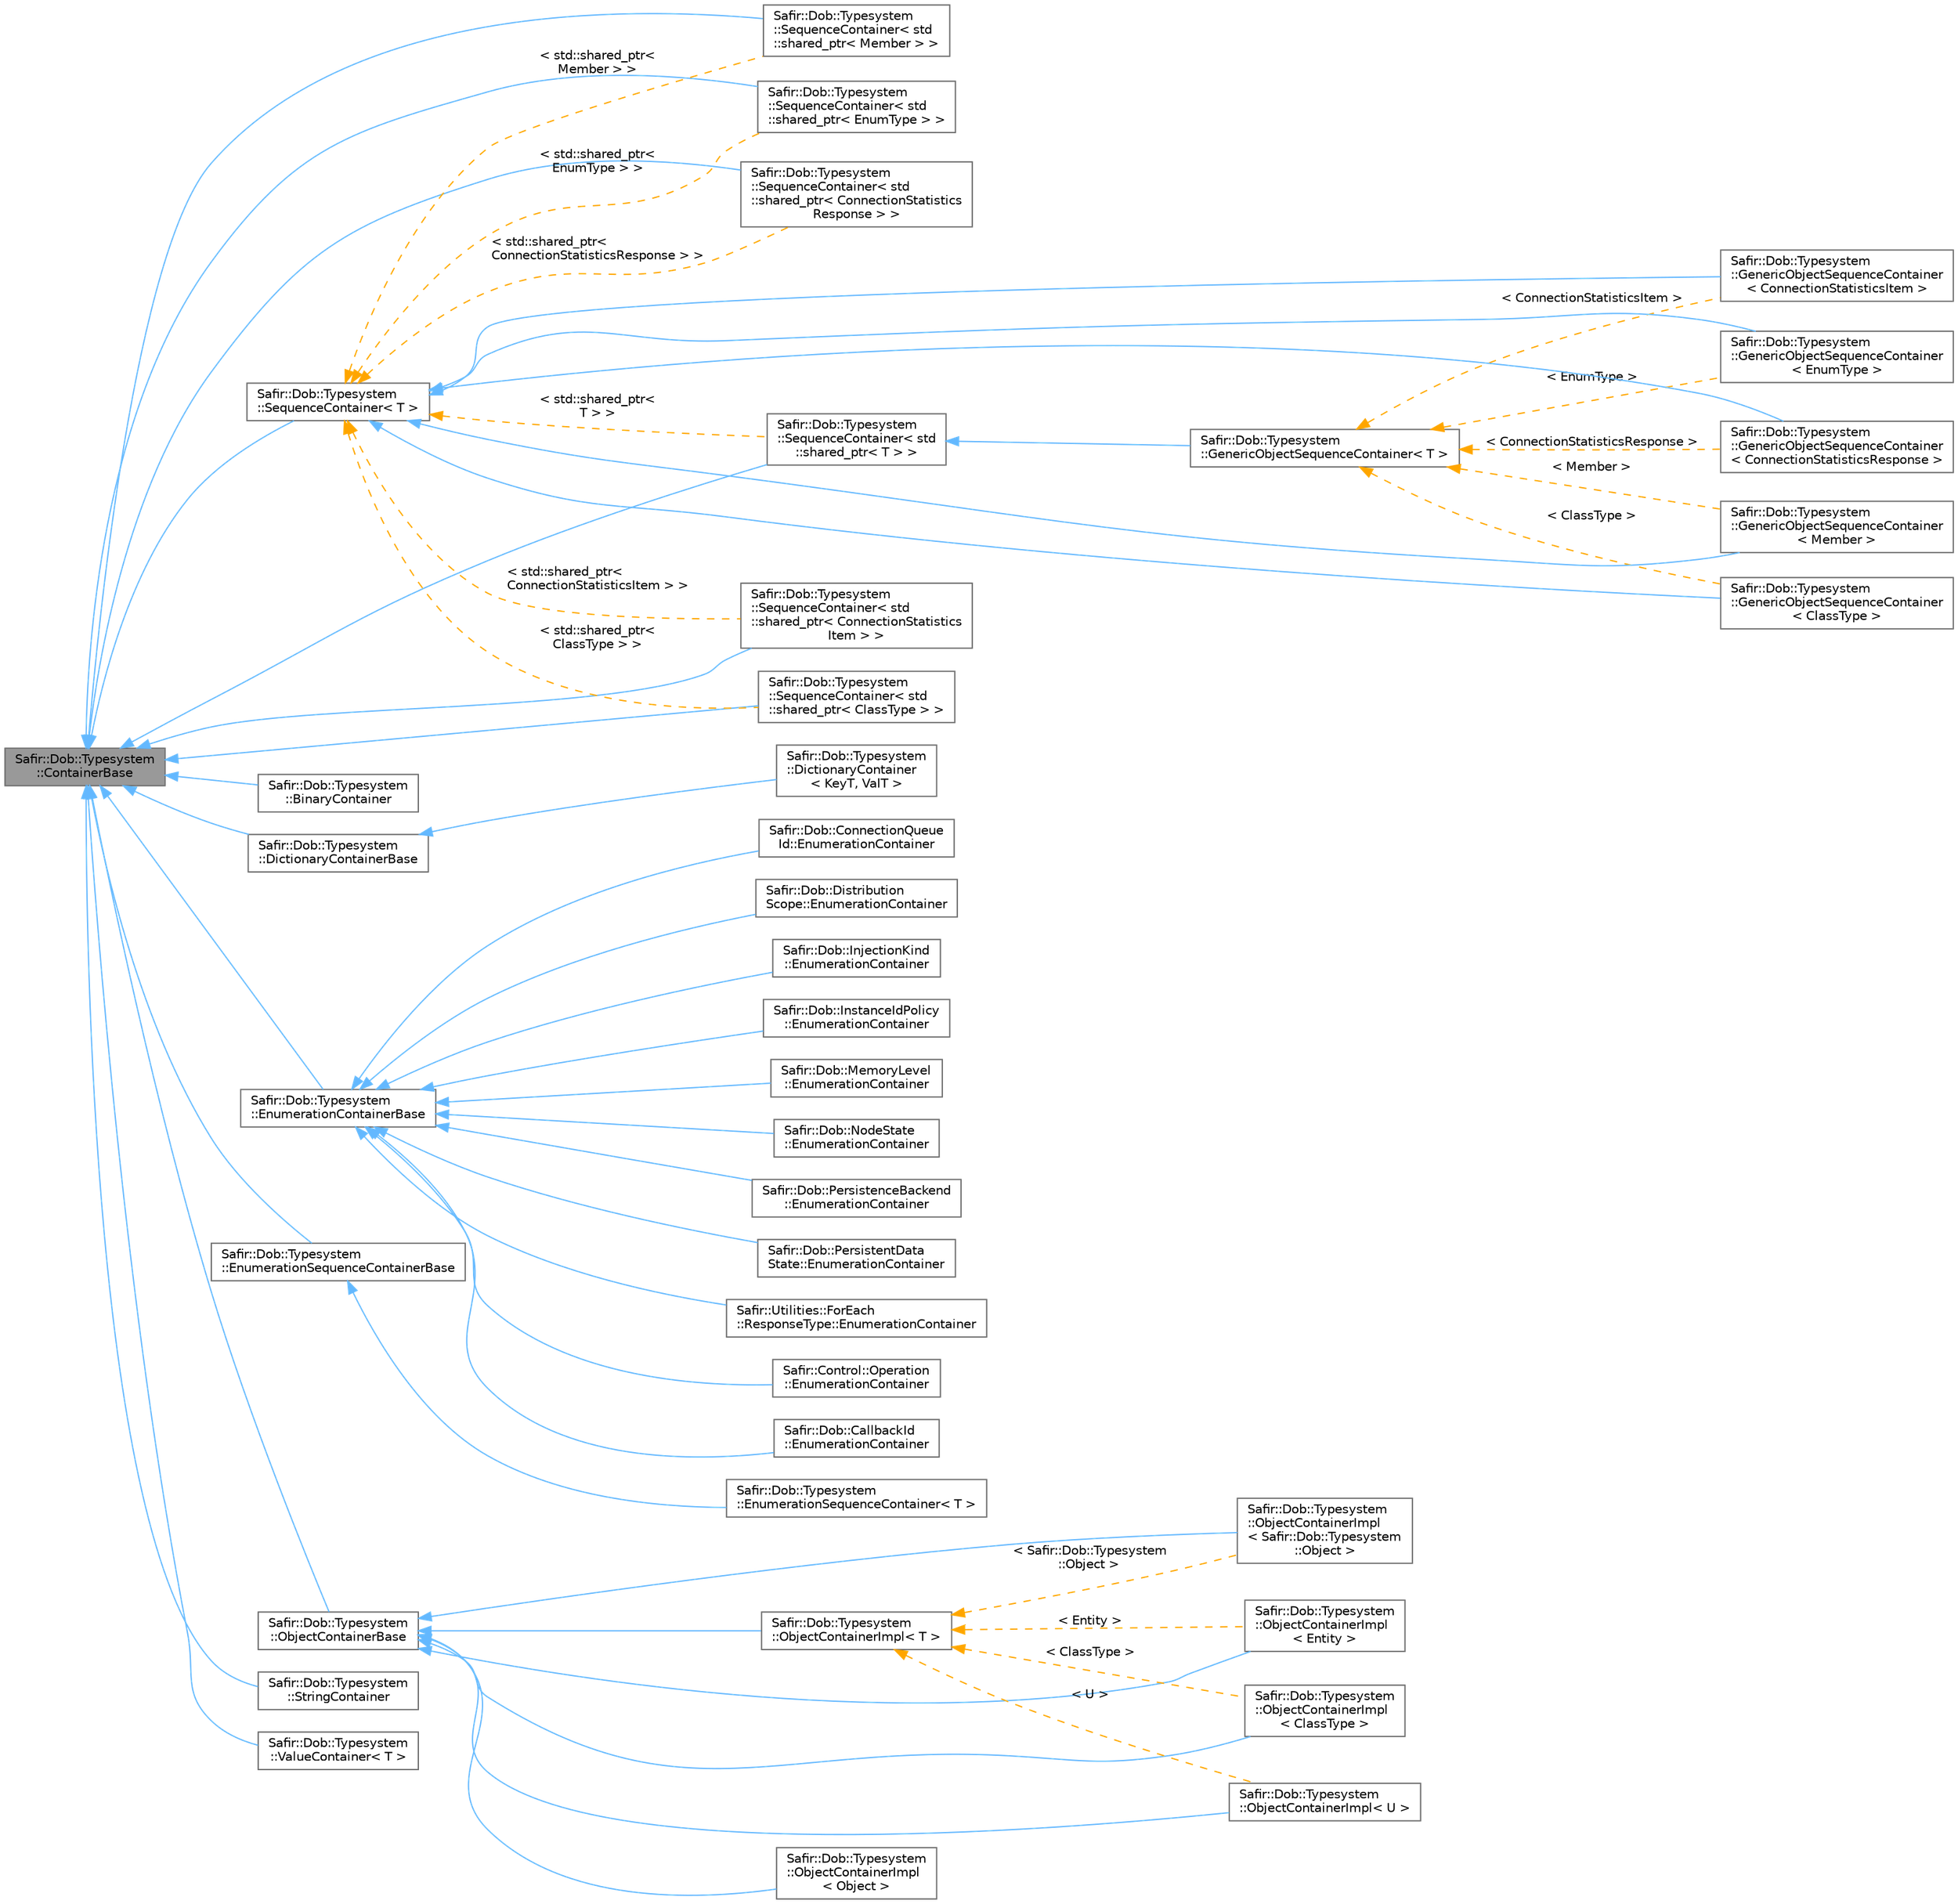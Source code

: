digraph "Safir::Dob::Typesystem::ContainerBase"
{
 // LATEX_PDF_SIZE
  bgcolor="transparent";
  edge [fontname=Helvetica,fontsize=10,labelfontname=Helvetica,labelfontsize=10];
  node [fontname=Helvetica,fontsize=10,shape=box,height=0.2,width=0.4];
  rankdir="LR";
  Node1 [label="Safir::Dob::Typesystem\l::ContainerBase",height=0.2,width=0.4,color="gray40", fillcolor="grey60", style="filled", fontcolor="black",tooltip="Base class for all Containers."];
  Node1 -> Node2 [dir="back",color="steelblue1",style="solid"];
  Node2 [label="Safir::Dob::Typesystem\l::SequenceContainer\< std\l::shared_ptr\< T \> \>",height=0.2,width=0.4,color="gray40", fillcolor="white", style="filled",URL="$a01527.html",tooltip=" "];
  Node2 -> Node3 [dir="back",color="steelblue1",style="solid"];
  Node3 [label="Safir::Dob::Typesystem\l::GenericObjectSequenceContainer\< T \>",height=0.2,width=0.4,color="gray40", fillcolor="white", style="filled",URL="$a01551.html",tooltip=" "];
  Node3 -> Node4 [dir="back",color="orange",style="dashed",label=" \< ConnectionStatisticsResponse \>" ];
  Node4 [label="Safir::Dob::Typesystem\l::GenericObjectSequenceContainer\l\< ConnectionStatisticsResponse \>",height=0.2,width=0.4,color="gray40", fillcolor="white", style="filled",URL="$a01551.html",tooltip=" "];
  Node3 -> Node5 [dir="back",color="orange",style="dashed",label=" \< ConnectionStatisticsItem \>" ];
  Node5 [label="Safir::Dob::Typesystem\l::GenericObjectSequenceContainer\l\< ConnectionStatisticsItem \>",height=0.2,width=0.4,color="gray40", fillcolor="white", style="filled",URL="$a01551.html",tooltip=" "];
  Node3 -> Node6 [dir="back",color="orange",style="dashed",label=" \< Member \>" ];
  Node6 [label="Safir::Dob::Typesystem\l::GenericObjectSequenceContainer\l\< Member \>",height=0.2,width=0.4,color="gray40", fillcolor="white", style="filled",URL="$a01551.html",tooltip=" "];
  Node3 -> Node7 [dir="back",color="orange",style="dashed",label=" \< ClassType \>" ];
  Node7 [label="Safir::Dob::Typesystem\l::GenericObjectSequenceContainer\l\< ClassType \>",height=0.2,width=0.4,color="gray40", fillcolor="white", style="filled",URL="$a01551.html",tooltip=" "];
  Node3 -> Node8 [dir="back",color="orange",style="dashed",label=" \< EnumType \>" ];
  Node8 [label="Safir::Dob::Typesystem\l::GenericObjectSequenceContainer\l\< EnumType \>",height=0.2,width=0.4,color="gray40", fillcolor="white", style="filled",URL="$a01551.html",tooltip=" "];
  Node1 -> Node9 [dir="back",color="steelblue1",style="solid"];
  Node9 [label="Safir::Dob::Typesystem\l::SequenceContainer\< std\l::shared_ptr\< ConnectionStatistics\lResponse \> \>",height=0.2,width=0.4,color="gray40", fillcolor="white", style="filled",URL="$a01527.html",tooltip=" "];
  Node1 -> Node10 [dir="back",color="steelblue1",style="solid"];
  Node10 [label="Safir::Dob::Typesystem\l::SequenceContainer\< std\l::shared_ptr\< ConnectionStatistics\lItem \> \>",height=0.2,width=0.4,color="gray40", fillcolor="white", style="filled",URL="$a01527.html",tooltip=" "];
  Node1 -> Node11 [dir="back",color="steelblue1",style="solid"];
  Node11 [label="Safir::Dob::Typesystem\l::SequenceContainer\< std\l::shared_ptr\< Member \> \>",height=0.2,width=0.4,color="gray40", fillcolor="white", style="filled",URL="$a01527.html",tooltip=" "];
  Node1 -> Node12 [dir="back",color="steelblue1",style="solid"];
  Node12 [label="Safir::Dob::Typesystem\l::SequenceContainer\< std\l::shared_ptr\< ClassType \> \>",height=0.2,width=0.4,color="gray40", fillcolor="white", style="filled",URL="$a01527.html",tooltip=" "];
  Node1 -> Node13 [dir="back",color="steelblue1",style="solid"];
  Node13 [label="Safir::Dob::Typesystem\l::SequenceContainer\< std\l::shared_ptr\< EnumType \> \>",height=0.2,width=0.4,color="gray40", fillcolor="white", style="filled",URL="$a01527.html",tooltip=" "];
  Node1 -> Node14 [dir="back",color="steelblue1",style="solid"];
  Node14 [label="Safir::Dob::Typesystem\l::BinaryContainer",height=0.2,width=0.4,color="gray40", fillcolor="white", style="filled",URL="$a01631.html",tooltip="Container for Binary."];
  Node1 -> Node15 [dir="back",color="steelblue1",style="solid"];
  Node15 [label="Safir::Dob::Typesystem\l::DictionaryContainerBase",height=0.2,width=0.4,color="gray40", fillcolor="white", style="filled",URL="$a01423.html",tooltip="Base class for all dictionary containers."];
  Node15 -> Node16 [dir="back",color="steelblue1",style="solid"];
  Node16 [label="Safir::Dob::Typesystem\l::DictionaryContainer\l\< KeyT, ValT \>",height=0.2,width=0.4,color="gray40", fillcolor="white", style="filled",URL="$a01427.html",tooltip="Container class for dictionaries of key value pairs."];
  Node1 -> Node17 [dir="back",color="steelblue1",style="solid"];
  Node17 [label="Safir::Dob::Typesystem\l::EnumerationContainerBase",height=0.2,width=0.4,color="gray40", fillcolor="white", style="filled",URL="$a01443.html",tooltip="Base class for containers of enumeration values."];
  Node17 -> Node18 [dir="back",color="steelblue1",style="solid"];
  Node18 [label="Safir::Control::Operation\l::EnumerationContainer",height=0.2,width=0.4,color="gray40", fillcolor="white", style="filled",URL="$a01699.html",tooltip=" "];
  Node17 -> Node19 [dir="back",color="steelblue1",style="solid"];
  Node19 [label="Safir::Dob::CallbackId\l::EnumerationContainer",height=0.2,width=0.4,color="gray40", fillcolor="white", style="filled",URL="$a01719.html",tooltip=" "];
  Node17 -> Node20 [dir="back",color="steelblue1",style="solid"];
  Node20 [label="Safir::Dob::ConnectionQueue\lId::EnumerationContainer",height=0.2,width=0.4,color="gray40", fillcolor="white", style="filled",URL="$a01731.html",tooltip=" "];
  Node17 -> Node21 [dir="back",color="steelblue1",style="solid"];
  Node21 [label="Safir::Dob::Distribution\lScope::EnumerationContainer",height=0.2,width=0.4,color="gray40", fillcolor="white", style="filled",URL="$a01751.html",tooltip=" "];
  Node17 -> Node22 [dir="back",color="steelblue1",style="solid"];
  Node22 [label="Safir::Dob::InjectionKind\l::EnumerationContainer",height=0.2,width=0.4,color="gray40", fillcolor="white", style="filled",URL="$a01787.html",tooltip=" "];
  Node17 -> Node23 [dir="back",color="steelblue1",style="solid"];
  Node23 [label="Safir::Dob::InstanceIdPolicy\l::EnumerationContainer",height=0.2,width=0.4,color="gray40", fillcolor="white", style="filled",URL="$a01803.html",tooltip=" "];
  Node17 -> Node24 [dir="back",color="steelblue1",style="solid"];
  Node24 [label="Safir::Dob::MemoryLevel\l::EnumerationContainer",height=0.2,width=0.4,color="gray40", fillcolor="white", style="filled",URL="$a01819.html",tooltip=" "];
  Node17 -> Node25 [dir="back",color="steelblue1",style="solid"];
  Node25 [label="Safir::Dob::NodeState\l::EnumerationContainer",height=0.2,width=0.4,color="gray40", fillcolor="white", style="filled",URL="$a01839.html",tooltip=" "];
  Node17 -> Node26 [dir="back",color="steelblue1",style="solid"];
  Node26 [label="Safir::Dob::PersistenceBackend\l::EnumerationContainer",height=0.2,width=0.4,color="gray40", fillcolor="white", style="filled",URL="$a01867.html",tooltip=" "];
  Node17 -> Node27 [dir="back",color="steelblue1",style="solid"];
  Node27 [label="Safir::Dob::PersistentData\lState::EnumerationContainer",height=0.2,width=0.4,color="gray40", fillcolor="white", style="filled",URL="$a01891.html",tooltip=" "];
  Node17 -> Node28 [dir="back",color="steelblue1",style="solid"];
  Node28 [label="Safir::Utilities::ForEach\l::ResponseType::EnumerationContainer",height=0.2,width=0.4,color="gray40", fillcolor="white", style="filled",URL="$a01971.html",tooltip=" "];
  Node1 -> Node29 [dir="back",color="steelblue1",style="solid"];
  Node29 [label="Safir::Dob::Typesystem\l::EnumerationSequenceContainerBase",height=0.2,width=0.4,color="gray40", fillcolor="white", style="filled",URL="$a01539.html",tooltip="Base class for containers for sequences of enumeration values."];
  Node29 -> Node30 [dir="back",color="steelblue1",style="solid"];
  Node30 [label="Safir::Dob::Typesystem\l::EnumerationSequenceContainer\< T \>",height=0.2,width=0.4,color="gray40", fillcolor="white", style="filled",URL="$a01543.html",tooltip="Container for sequences of enumeration values."];
  Node1 -> Node31 [dir="back",color="steelblue1",style="solid"];
  Node31 [label="Safir::Dob::Typesystem\l::ObjectContainerBase",height=0.2,width=0.4,color="gray40", fillcolor="white", style="filled",URL="$a01503.html",tooltip="Base class for all object containers."];
  Node31 -> Node32 [dir="back",color="steelblue1",style="solid"];
  Node32 [label="Safir::Dob::Typesystem\l::ObjectContainerImpl\l\< Safir::Dob::Typesystem\l::Object \>",height=0.2,width=0.4,color="gray40", fillcolor="white", style="filled",URL="$a01507.html",tooltip=" "];
  Node31 -> Node33 [dir="back",color="steelblue1",style="solid"];
  Node33 [label="Safir::Dob::Typesystem\l::ObjectContainerImpl\< U \>",height=0.2,width=0.4,color="gray40", fillcolor="white", style="filled",URL="$a01507.html",tooltip=" "];
  Node31 -> Node34 [dir="back",color="steelblue1",style="solid"];
  Node34 [label="Safir::Dob::Typesystem\l::ObjectContainerImpl\l\< Entity \>",height=0.2,width=0.4,color="gray40", fillcolor="white", style="filled",URL="$a01507.html",tooltip=" "];
  Node31 -> Node35 [dir="back",color="steelblue1",style="solid"];
  Node35 [label="Safir::Dob::Typesystem\l::ObjectContainerImpl\l\< ClassType \>",height=0.2,width=0.4,color="gray40", fillcolor="white", style="filled",URL="$a01507.html",tooltip=" "];
  Node31 -> Node36 [dir="back",color="steelblue1",style="solid"];
  Node36 [label="Safir::Dob::Typesystem\l::ObjectContainerImpl\< T \>",height=0.2,width=0.4,color="gray40", fillcolor="white", style="filled",URL="$a01507.html",tooltip="Template class for all containers of automatically generated DOB objects."];
  Node36 -> Node32 [dir="back",color="orange",style="dashed",label=" \< Safir::Dob::Typesystem\l::Object \>" ];
  Node36 -> Node33 [dir="back",color="orange",style="dashed",label=" \< U \>" ];
  Node36 -> Node34 [dir="back",color="orange",style="dashed",label=" \< Entity \>" ];
  Node36 -> Node35 [dir="back",color="orange",style="dashed",label=" \< ClassType \>" ];
  Node31 -> Node37 [dir="back",color="steelblue1",style="solid"];
  Node37 [label="Safir::Dob::Typesystem\l::ObjectContainerImpl\l\< Object \>",height=0.2,width=0.4,color="gray40", fillcolor="white", style="filled",URL="$a01511.html",tooltip="This is a specialization of the ObjectContainerImpl template for the case where the template argument..."];
  Node1 -> Node38 [dir="back",color="steelblue1",style="solid"];
  Node38 [label="Safir::Dob::Typesystem\l::SequenceContainer\< T \>",height=0.2,width=0.4,color="gray40", fillcolor="white", style="filled",URL="$a01527.html",tooltip="Container class for sequences of values."];
  Node38 -> Node4 [dir="back",color="steelblue1",style="solid"];
  Node38 -> Node5 [dir="back",color="steelblue1",style="solid"];
  Node38 -> Node6 [dir="back",color="steelblue1",style="solid"];
  Node38 -> Node7 [dir="back",color="steelblue1",style="solid"];
  Node38 -> Node8 [dir="back",color="steelblue1",style="solid"];
  Node38 -> Node2 [dir="back",color="orange",style="dashed",label=" \< std::shared_ptr\<\l T \> \>" ];
  Node38 -> Node9 [dir="back",color="orange",style="dashed",label=" \< std::shared_ptr\<\l ConnectionStatisticsResponse \> \>" ];
  Node38 -> Node10 [dir="back",color="orange",style="dashed",label=" \< std::shared_ptr\<\l ConnectionStatisticsItem \> \>" ];
  Node38 -> Node11 [dir="back",color="orange",style="dashed",label=" \< std::shared_ptr\<\l Member \> \>" ];
  Node38 -> Node12 [dir="back",color="orange",style="dashed",label=" \< std::shared_ptr\<\l ClassType \> \>" ];
  Node38 -> Node13 [dir="back",color="orange",style="dashed",label=" \< std::shared_ptr\<\l EnumType \> \>" ];
  Node1 -> Node39 [dir="back",color="steelblue1",style="solid"];
  Node39 [label="Safir::Dob::Typesystem\l::StringContainer",height=0.2,width=0.4,color="gray40", fillcolor="white", style="filled",URL="$a01627.html",tooltip="Container for strings (std::wstring)."];
  Node1 -> Node40 [dir="back",color="steelblue1",style="solid"];
  Node40 [label="Safir::Dob::Typesystem\l::ValueContainer\< T \>",height=0.2,width=0.4,color="gray40", fillcolor="white", style="filled",URL="$a01623.html",tooltip="Container for base types."];
}
